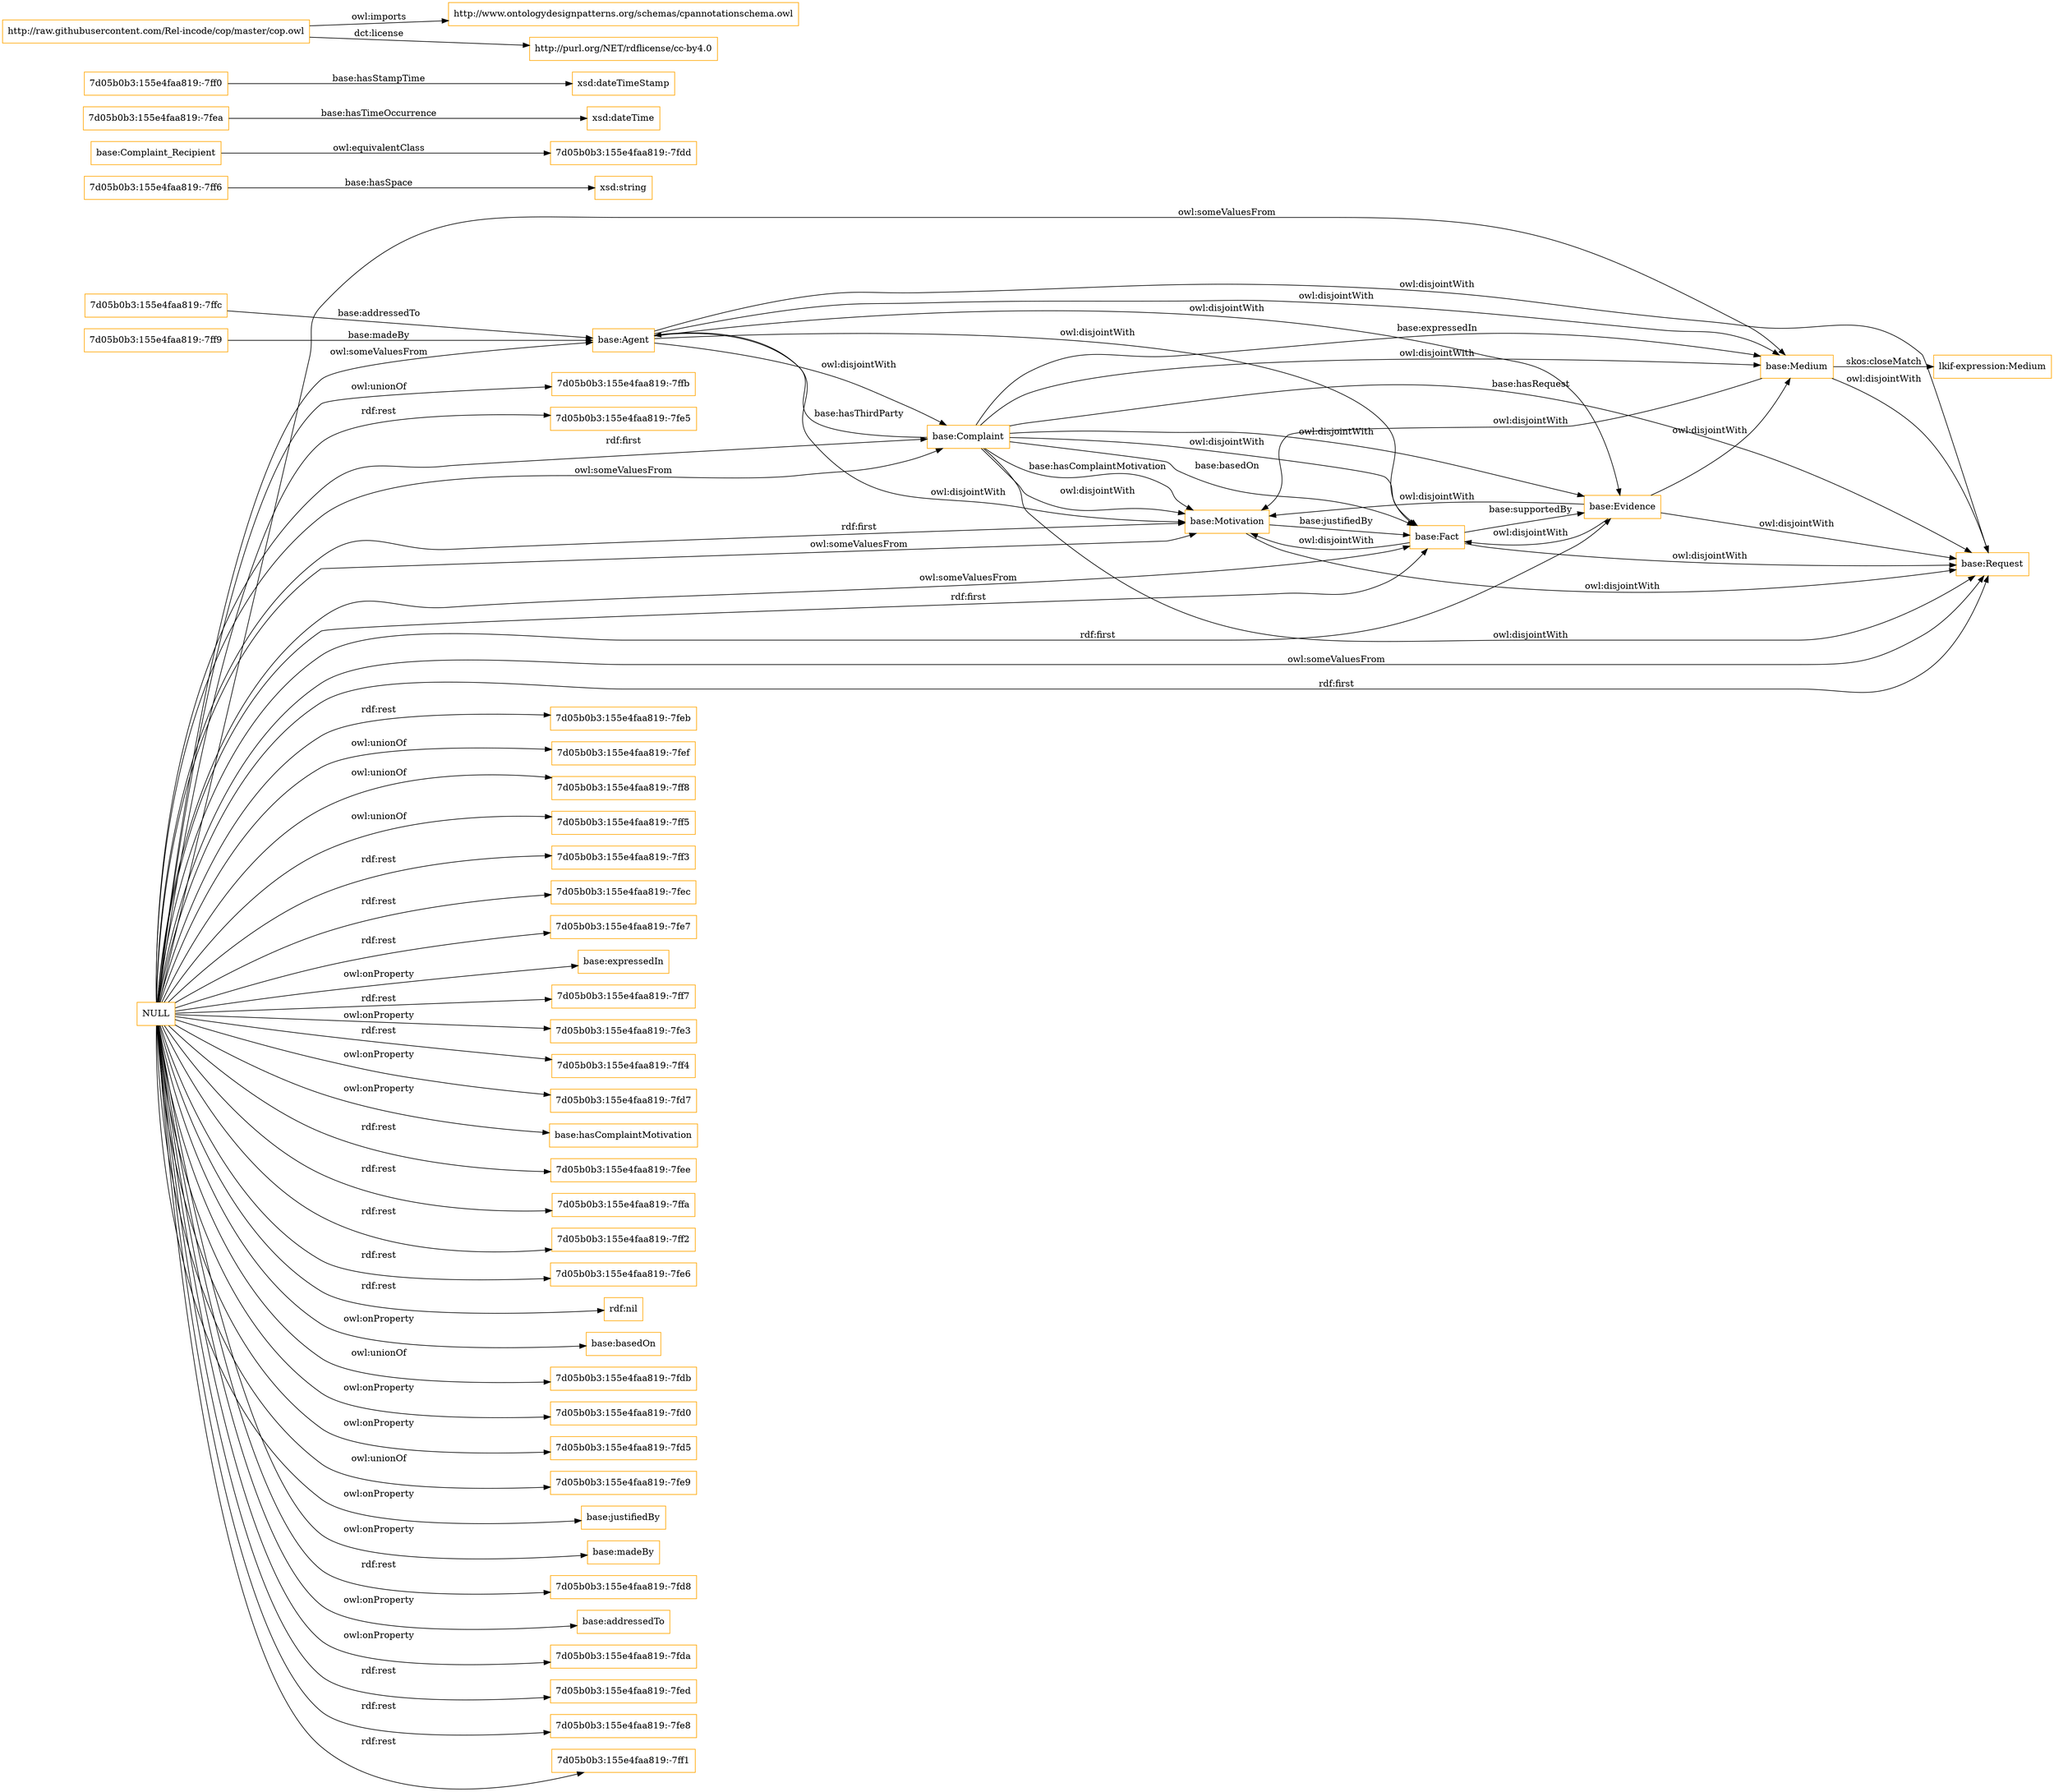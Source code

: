digraph ar2dtool_diagram { 
rankdir=LR;
size="1501"
node [shape = rectangle, color="orange"]; "base:Agent" "base:Motivation" "base:Evidence" "base:Fact" "7d05b0b3:155e4faa819:-7ff6" "base:Complaint_Recipient" "base:Complaint" "base:Medium" "7d05b0b3:155e4faa819:-7fea" "7d05b0b3:155e4faa819:-7fdd" "7d05b0b3:155e4faa819:-7ffc" "7d05b0b3:155e4faa819:-7ff9" "7d05b0b3:155e4faa819:-7ff0" "base:Request" ; /*classes style*/
	"NULL" -> "base:Agent" [ label = "owl:someValuesFrom" ];
	"NULL" -> "7d05b0b3:155e4faa819:-7feb" [ label = "rdf:rest" ];
	"NULL" -> "7d05b0b3:155e4faa819:-7fef" [ label = "owl:unionOf" ];
	"NULL" -> "7d05b0b3:155e4faa819:-7ff8" [ label = "owl:unionOf" ];
	"NULL" -> "7d05b0b3:155e4faa819:-7ff5" [ label = "owl:unionOf" ];
	"NULL" -> "7d05b0b3:155e4faa819:-7ff3" [ label = "rdf:rest" ];
	"NULL" -> "7d05b0b3:155e4faa819:-7fec" [ label = "rdf:rest" ];
	"NULL" -> "7d05b0b3:155e4faa819:-7fe7" [ label = "rdf:rest" ];
	"NULL" -> "base:expressedIn" [ label = "owl:onProperty" ];
	"NULL" -> "7d05b0b3:155e4faa819:-7ff7" [ label = "rdf:rest" ];
	"NULL" -> "7d05b0b3:155e4faa819:-7fe3" [ label = "owl:onProperty" ];
	"NULL" -> "7d05b0b3:155e4faa819:-7ff4" [ label = "rdf:rest" ];
	"NULL" -> "7d05b0b3:155e4faa819:-7fd7" [ label = "owl:onProperty" ];
	"NULL" -> "base:hasComplaintMotivation" [ label = "owl:onProperty" ];
	"NULL" -> "base:Evidence" [ label = "rdf:first" ];
	"NULL" -> "base:Request" [ label = "rdf:first" ];
	"NULL" -> "7d05b0b3:155e4faa819:-7fee" [ label = "rdf:rest" ];
	"NULL" -> "7d05b0b3:155e4faa819:-7ffa" [ label = "rdf:rest" ];
	"NULL" -> "7d05b0b3:155e4faa819:-7ff2" [ label = "rdf:rest" ];
	"NULL" -> "7d05b0b3:155e4faa819:-7fe6" [ label = "rdf:rest" ];
	"NULL" -> "rdf:nil" [ label = "rdf:rest" ];
	"NULL" -> "base:basedOn" [ label = "owl:onProperty" ];
	"NULL" -> "base:Complaint" [ label = "owl:someValuesFrom" ];
	"NULL" -> "7d05b0b3:155e4faa819:-7fdb" [ label = "owl:unionOf" ];
	"NULL" -> "base:Motivation" [ label = "owl:someValuesFrom" ];
	"NULL" -> "7d05b0b3:155e4faa819:-7fd0" [ label = "owl:onProperty" ];
	"NULL" -> "base:Medium" [ label = "owl:someValuesFrom" ];
	"NULL" -> "7d05b0b3:155e4faa819:-7fd5" [ label = "owl:onProperty" ];
	"NULL" -> "base:Fact" [ label = "rdf:first" ];
	"NULL" -> "7d05b0b3:155e4faa819:-7fe9" [ label = "owl:unionOf" ];
	"NULL" -> "base:justifiedBy" [ label = "owl:onProperty" ];
	"NULL" -> "base:madeBy" [ label = "owl:onProperty" ];
	"NULL" -> "7d05b0b3:155e4faa819:-7fd8" [ label = "rdf:rest" ];
	"NULL" -> "base:addressedTo" [ label = "owl:onProperty" ];
	"NULL" -> "base:Motivation" [ label = "rdf:first" ];
	"NULL" -> "7d05b0b3:155e4faa819:-7fda" [ label = "owl:onProperty" ];
	"NULL" -> "7d05b0b3:155e4faa819:-7fed" [ label = "rdf:rest" ];
	"NULL" -> "7d05b0b3:155e4faa819:-7fe8" [ label = "rdf:rest" ];
	"NULL" -> "7d05b0b3:155e4faa819:-7ff1" [ label = "rdf:rest" ];
	"NULL" -> "base:Fact" [ label = "owl:someValuesFrom" ];
	"NULL" -> "7d05b0b3:155e4faa819:-7ffb" [ label = "owl:unionOf" ];
	"NULL" -> "7d05b0b3:155e4faa819:-7fe5" [ label = "rdf:rest" ];
	"NULL" -> "base:Complaint" [ label = "rdf:first" ];
	"NULL" -> "base:Request" [ label = "owl:someValuesFrom" ];
	"base:Evidence" -> "base:Request" [ label = "owl:disjointWith" ];
	"base:Evidence" -> "base:Motivation" [ label = "owl:disjointWith" ];
	"base:Evidence" -> "base:Medium" [ label = "owl:disjointWith" ];
	"base:Evidence" -> "base:Fact" [ label = "owl:disjointWith" ];
	"base:Agent" -> "base:Fact" [ label = "owl:disjointWith" ];
	"base:Agent" -> "base:Complaint" [ label = "owl:disjointWith" ];
	"base:Agent" -> "base:Motivation" [ label = "owl:disjointWith" ];
	"base:Agent" -> "base:Request" [ label = "owl:disjointWith" ];
	"base:Agent" -> "base:Evidence" [ label = "owl:disjointWith" ];
	"base:Agent" -> "base:Medium" [ label = "owl:disjointWith" ];
	"base:Motivation" -> "base:Request" [ label = "owl:disjointWith" ];
	"base:Fact" -> "base:Request" [ label = "owl:disjointWith" ];
	"base:Fact" -> "base:Motivation" [ label = "owl:disjointWith" ];
	"http://raw.githubusercontent.com/Rel-incode/cop/master/cop.owl" -> "http://www.ontologydesignpatterns.org/schemas/cpannotationschema.owl" [ label = "owl:imports" ];
	"http://raw.githubusercontent.com/Rel-incode/cop/master/cop.owl" -> "http://purl.org/NET/rdflicense/cc-by4.0" [ label = "dct:license" ];
	"base:Complaint" -> "base:Medium" [ label = "owl:disjointWith" ];
	"base:Complaint" -> "base:Fact" [ label = "owl:disjointWith" ];
	"base:Complaint" -> "base:Evidence" [ label = "owl:disjointWith" ];
	"base:Complaint" -> "base:Request" [ label = "owl:disjointWith" ];
	"base:Complaint" -> "base:Motivation" [ label = "owl:disjointWith" ];
	"base:Complaint_Recipient" -> "7d05b0b3:155e4faa819:-7fdd" [ label = "owl:equivalentClass" ];
	"base:Medium" -> "lkif-expression:Medium" [ label = "skos:closeMatch" ];
	"base:Medium" -> "base:Request" [ label = "owl:disjointWith" ];
	"base:Medium" -> "base:Motivation" [ label = "owl:disjointWith" ];
	"7d05b0b3:155e4faa819:-7ff9" -> "base:Agent" [ label = "base:madeBy" ];
	"7d05b0b3:155e4faa819:-7ffc" -> "base:Agent" [ label = "base:addressedTo" ];
	"base:Fact" -> "base:Evidence" [ label = "base:supportedBy" ];
	"7d05b0b3:155e4faa819:-7ff6" -> "xsd:string" [ label = "base:hasSpace" ];
	"base:Complaint" -> "base:Agent" [ label = "base:hasThirdParty" ];
	"base:Complaint" -> "base:Fact" [ label = "base:basedOn" ];
	"base:Complaint" -> "base:Request" [ label = "base:hasRequest" ];
	"base:Complaint" -> "base:Motivation" [ label = "base:hasComplaintMotivation" ];
	"7d05b0b3:155e4faa819:-7ff0" -> "xsd:dateTimeStamp" [ label = "base:hasStampTime" ];
	"base:Motivation" -> "base:Fact" [ label = "base:justifiedBy" ];
	"base:Complaint" -> "base:Medium" [ label = "base:expressedIn" ];
	"7d05b0b3:155e4faa819:-7fea" -> "xsd:dateTime" [ label = "base:hasTimeOccurrence" ];

}
